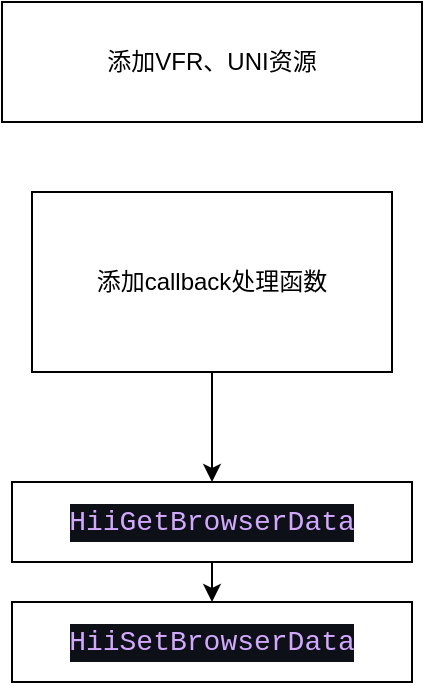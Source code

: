 <mxfile>
    <diagram id="gsj8lb-MRtKR846A2lza" name="Page-1">
        <mxGraphModel dx="585" dy="478" grid="1" gridSize="10" guides="1" tooltips="1" connect="1" arrows="1" fold="1" page="1" pageScale="1" pageWidth="850" pageHeight="1100" math="0" shadow="0">
            <root>
                <mxCell id="0"/>
                <mxCell id="1" parent="0"/>
                <mxCell id="3" value="添加VFR、UNI资源" style="rounded=0;whiteSpace=wrap;html=1;" vertex="1" parent="1">
                    <mxGeometry x="295" y="50" width="210" height="60" as="geometry"/>
                </mxCell>
                <mxCell id="7" style="edgeStyle=none;html=1;exitX=0.5;exitY=1;exitDx=0;exitDy=0;entryX=0.5;entryY=0;entryDx=0;entryDy=0;" edge="1" parent="1" source="4" target="5">
                    <mxGeometry relative="1" as="geometry"/>
                </mxCell>
                <mxCell id="4" value="添加callback处理函数" style="rounded=0;whiteSpace=wrap;html=1;" vertex="1" parent="1">
                    <mxGeometry x="310" y="145" width="180" height="90" as="geometry"/>
                </mxCell>
                <mxCell id="8" style="edgeStyle=none;html=1;exitX=0.5;exitY=1;exitDx=0;exitDy=0;entryX=0.5;entryY=0;entryDx=0;entryDy=0;" edge="1" parent="1" source="5" target="6">
                    <mxGeometry relative="1" as="geometry"/>
                </mxCell>
                <mxCell id="5" value="&lt;div style=&quot;color: rgb(201 , 209 , 217) ; background-color: rgb(13 , 17 , 23) ; font-family: &amp;#34;consolas&amp;#34; , &amp;#34;courier new&amp;#34; , monospace ; font-size: 14px ; line-height: 19px&quot;&gt;&lt;span style=&quot;color: #d2a8ff&quot;&gt;HiiGetBrowserData&lt;/span&gt;&lt;/div&gt;" style="rounded=0;whiteSpace=wrap;html=1;" vertex="1" parent="1">
                    <mxGeometry x="300" y="290" width="200" height="40" as="geometry"/>
                </mxCell>
                <mxCell id="6" value="&lt;div style=&quot;color: rgb(201 , 209 , 217) ; background-color: rgb(13 , 17 , 23) ; font-family: &amp;#34;consolas&amp;#34; , &amp;#34;courier new&amp;#34; , monospace ; font-size: 14px ; line-height: 19px&quot;&gt;&lt;span style=&quot;color: #d2a8ff&quot;&gt;HiiSetBrowserData&lt;/span&gt;&lt;/div&gt;" style="whiteSpace=wrap;html=1;" vertex="1" parent="1">
                    <mxGeometry x="300" y="350" width="200" height="40" as="geometry"/>
                </mxCell>
            </root>
        </mxGraphModel>
    </diagram>
</mxfile>